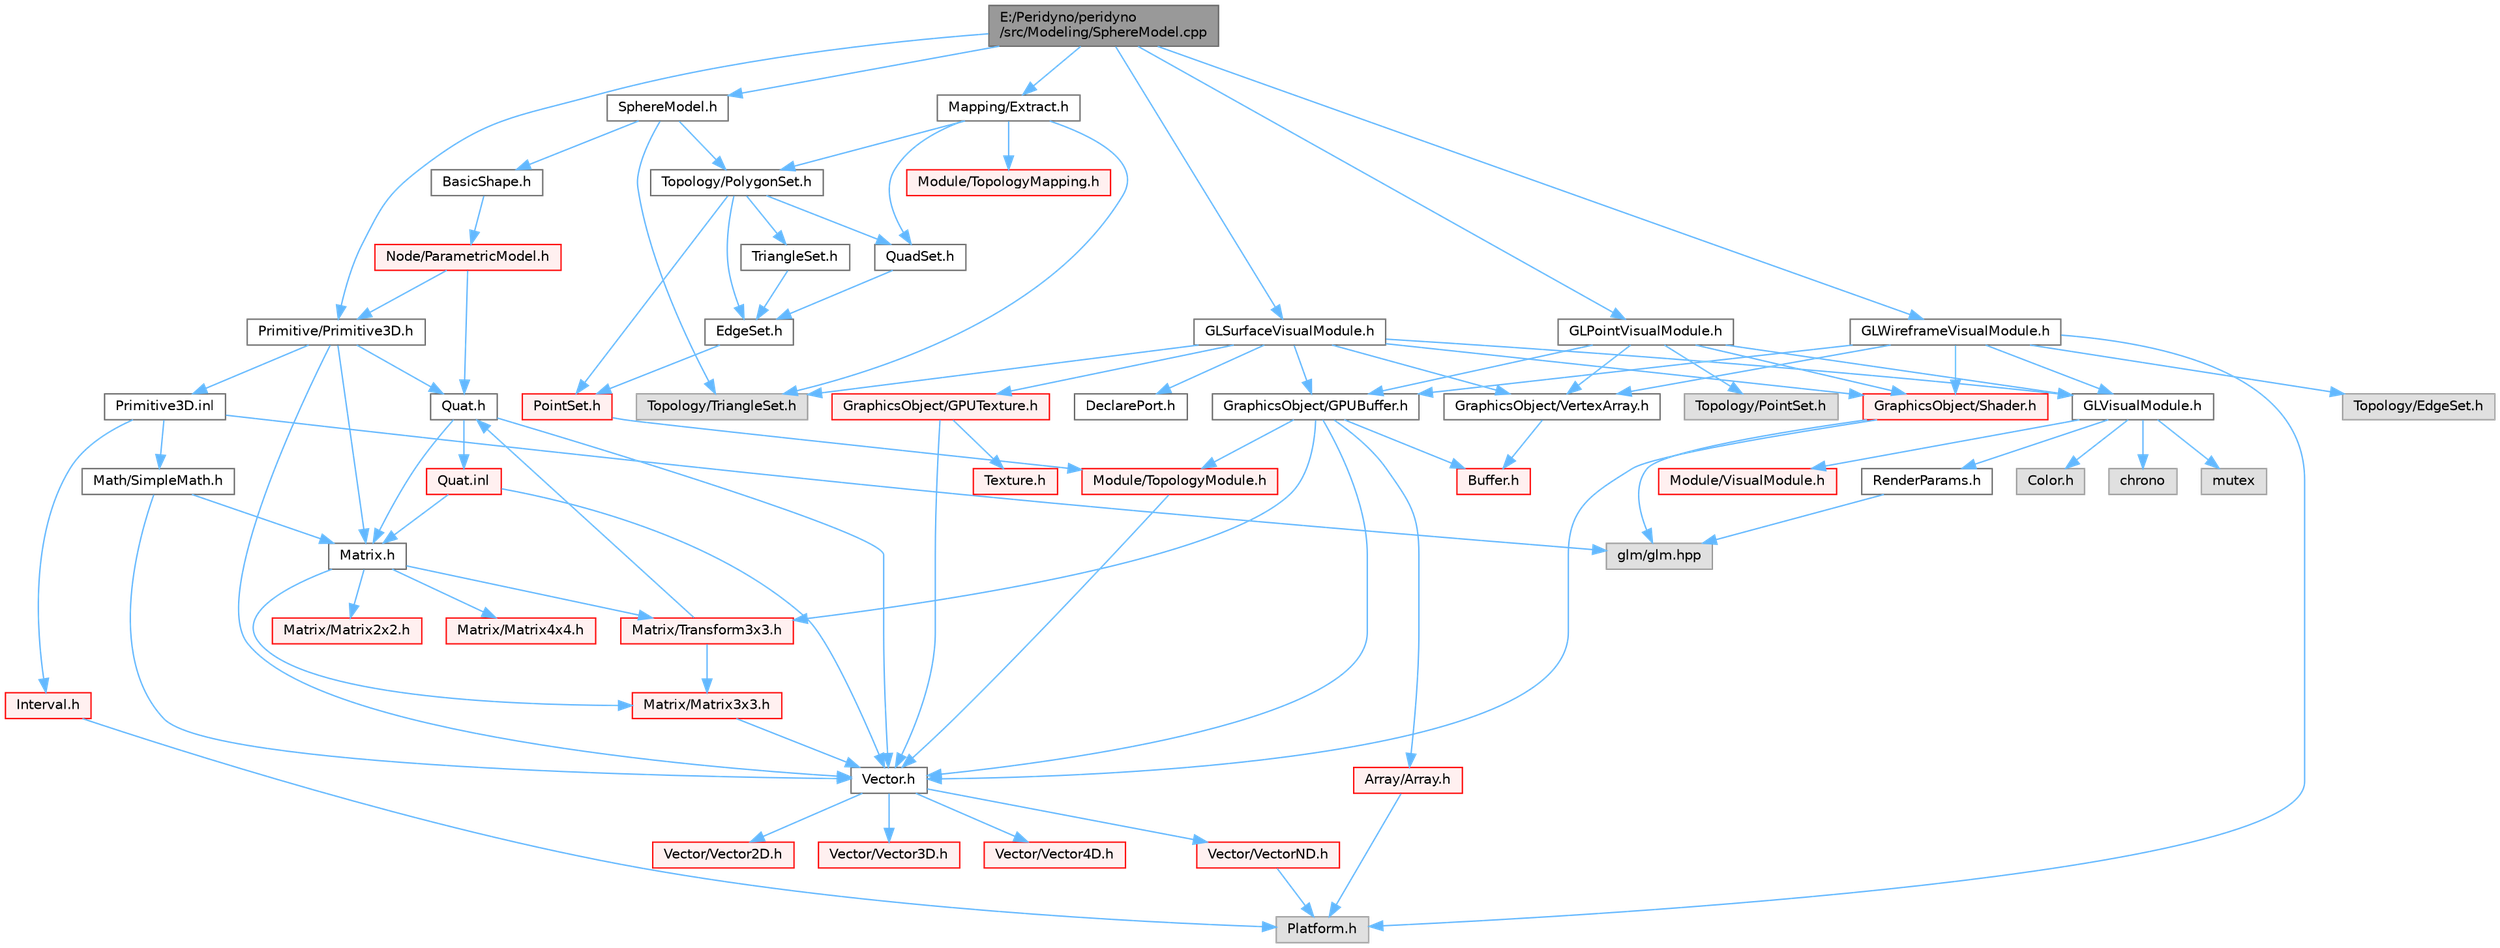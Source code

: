digraph "E:/Peridyno/peridyno/src/Modeling/SphereModel.cpp"
{
 // LATEX_PDF_SIZE
  bgcolor="transparent";
  edge [fontname=Helvetica,fontsize=10,labelfontname=Helvetica,labelfontsize=10];
  node [fontname=Helvetica,fontsize=10,shape=box,height=0.2,width=0.4];
  Node1 [id="Node000001",label="E:/Peridyno/peridyno\l/src/Modeling/SphereModel.cpp",height=0.2,width=0.4,color="gray40", fillcolor="grey60", style="filled", fontcolor="black",tooltip=" "];
  Node1 -> Node2 [id="edge1_Node000001_Node000002",color="steelblue1",style="solid",tooltip=" "];
  Node2 [id="Node000002",label="SphereModel.h",height=0.2,width=0.4,color="grey40", fillcolor="white", style="filled",URL="$_sphere_model_8h.html",tooltip=" "];
  Node2 -> Node3 [id="edge2_Node000002_Node000003",color="steelblue1",style="solid",tooltip=" "];
  Node3 [id="Node000003",label="BasicShape.h",height=0.2,width=0.4,color="grey40", fillcolor="white", style="filled",URL="$_basic_shape_8h.html",tooltip=" "];
  Node3 -> Node4 [id="edge3_Node000003_Node000004",color="steelblue1",style="solid",tooltip=" "];
  Node4 [id="Node000004",label="Node/ParametricModel.h",height=0.2,width=0.4,color="red", fillcolor="#FFF0F0", style="filled",URL="$_parametric_model_8h.html",tooltip=" "];
  Node4 -> Node64 [id="edge4_Node000004_Node000064",color="steelblue1",style="solid",tooltip=" "];
  Node64 [id="Node000064",label="Quat.h",height=0.2,width=0.4,color="grey40", fillcolor="white", style="filled",URL="$_quat_8h.html",tooltip="Implementation of quaternion."];
  Node64 -> Node33 [id="edge5_Node000064_Node000033",color="steelblue1",style="solid",tooltip=" "];
  Node33 [id="Node000033",label="Vector.h",height=0.2,width=0.4,color="grey40", fillcolor="white", style="filled",URL="$_vector_8h.html",tooltip=" "];
  Node33 -> Node34 [id="edge6_Node000033_Node000034",color="steelblue1",style="solid",tooltip=" "];
  Node34 [id="Node000034",label="Vector/Vector2D.h",height=0.2,width=0.4,color="red", fillcolor="#FFF0F0", style="filled",URL="$_vector2_d_8h.html",tooltip=" "];
  Node33 -> Node40 [id="edge7_Node000033_Node000040",color="steelblue1",style="solid",tooltip=" "];
  Node40 [id="Node000040",label="Vector/Vector3D.h",height=0.2,width=0.4,color="red", fillcolor="#FFF0F0", style="filled",URL="$_vector3_d_8h.html",tooltip=" "];
  Node33 -> Node43 [id="edge8_Node000033_Node000043",color="steelblue1",style="solid",tooltip=" "];
  Node43 [id="Node000043",label="Vector/Vector4D.h",height=0.2,width=0.4,color="red", fillcolor="#FFF0F0", style="filled",URL="$_vector4_d_8h.html",tooltip=" "];
  Node33 -> Node46 [id="edge9_Node000033_Node000046",color="steelblue1",style="solid",tooltip=" "];
  Node46 [id="Node000046",label="Vector/VectorND.h",height=0.2,width=0.4,color="red", fillcolor="#FFF0F0", style="filled",URL="$_vector_n_d_8h.html",tooltip=" "];
  Node46 -> Node9 [id="edge10_Node000046_Node000009",color="steelblue1",style="solid",tooltip=" "];
  Node9 [id="Node000009",label="Platform.h",height=0.2,width=0.4,color="grey60", fillcolor="#E0E0E0", style="filled",tooltip=" "];
  Node64 -> Node51 [id="edge11_Node000064_Node000051",color="steelblue1",style="solid",tooltip=" "];
  Node51 [id="Node000051",label="Matrix.h",height=0.2,width=0.4,color="grey40", fillcolor="white", style="filled",URL="$_matrix_8h.html",tooltip=" "];
  Node51 -> Node52 [id="edge12_Node000051_Node000052",color="steelblue1",style="solid",tooltip=" "];
  Node52 [id="Node000052",label="Matrix/Matrix2x2.h",height=0.2,width=0.4,color="red", fillcolor="#FFF0F0", style="filled",URL="$_matrix2x2_8h.html",tooltip=" "];
  Node51 -> Node57 [id="edge13_Node000051_Node000057",color="steelblue1",style="solid",tooltip=" "];
  Node57 [id="Node000057",label="Matrix/Matrix3x3.h",height=0.2,width=0.4,color="red", fillcolor="#FFF0F0", style="filled",URL="$_matrix3x3_8h.html",tooltip=" "];
  Node57 -> Node33 [id="edge14_Node000057_Node000033",color="steelblue1",style="solid",tooltip=" "];
  Node51 -> Node60 [id="edge15_Node000051_Node000060",color="steelblue1",style="solid",tooltip=" "];
  Node60 [id="Node000060",label="Matrix/Matrix4x4.h",height=0.2,width=0.4,color="red", fillcolor="#FFF0F0", style="filled",URL="$_matrix4x4_8h.html",tooltip=" "];
  Node51 -> Node63 [id="edge16_Node000051_Node000063",color="steelblue1",style="solid",tooltip=" "];
  Node63 [id="Node000063",label="Matrix/Transform3x3.h",height=0.2,width=0.4,color="red", fillcolor="#FFF0F0", style="filled",URL="$_transform3x3_8h.html",tooltip=" "];
  Node63 -> Node64 [id="edge17_Node000063_Node000064",color="steelblue1",style="solid",tooltip=" "];
  Node63 -> Node57 [id="edge18_Node000063_Node000057",color="steelblue1",style="solid",tooltip=" "];
  Node64 -> Node65 [id="edge19_Node000064_Node000065",color="steelblue1",style="solid",tooltip=" "];
  Node65 [id="Node000065",label="Quat.inl",height=0.2,width=0.4,color="red", fillcolor="#FFF0F0", style="filled",URL="$_quat_8inl.html",tooltip=" "];
  Node65 -> Node33 [id="edge20_Node000065_Node000033",color="steelblue1",style="solid",tooltip=" "];
  Node65 -> Node51 [id="edge21_Node000065_Node000051",color="steelblue1",style="solid",tooltip=" "];
  Node4 -> Node99 [id="edge22_Node000004_Node000099",color="steelblue1",style="solid",tooltip=" "];
  Node99 [id="Node000099",label="Primitive/Primitive3D.h",height=0.2,width=0.4,color="grey40", fillcolor="white", style="filled",URL="$_primitive3_d_8h.html",tooltip=" "];
  Node99 -> Node33 [id="edge23_Node000099_Node000033",color="steelblue1",style="solid",tooltip=" "];
  Node99 -> Node51 [id="edge24_Node000099_Node000051",color="steelblue1",style="solid",tooltip=" "];
  Node99 -> Node64 [id="edge25_Node000099_Node000064",color="steelblue1",style="solid",tooltip=" "];
  Node99 -> Node100 [id="edge26_Node000099_Node000100",color="steelblue1",style="solid",tooltip=" "];
  Node100 [id="Node000100",label="Primitive3D.inl",height=0.2,width=0.4,color="grey40", fillcolor="white", style="filled",URL="$_primitive3_d_8inl.html",tooltip=" "];
  Node100 -> Node32 [id="edge27_Node000100_Node000032",color="steelblue1",style="solid",tooltip=" "];
  Node32 [id="Node000032",label="Math/SimpleMath.h",height=0.2,width=0.4,color="grey40", fillcolor="white", style="filled",URL="$_simple_math_8h.html",tooltip=" "];
  Node32 -> Node33 [id="edge28_Node000032_Node000033",color="steelblue1",style="solid",tooltip=" "];
  Node32 -> Node51 [id="edge29_Node000032_Node000051",color="steelblue1",style="solid",tooltip=" "];
  Node100 -> Node101 [id="edge30_Node000100_Node000101",color="steelblue1",style="solid",tooltip=" "];
  Node101 [id="Node000101",label="Interval.h",height=0.2,width=0.4,color="red", fillcolor="#FFF0F0", style="filled",URL="$_interval_8h.html",tooltip=" "];
  Node101 -> Node9 [id="edge31_Node000101_Node000009",color="steelblue1",style="solid",tooltip=" "];
  Node100 -> Node68 [id="edge32_Node000100_Node000068",color="steelblue1",style="solid",tooltip=" "];
  Node68 [id="Node000068",label="glm/glm.hpp",height=0.2,width=0.4,color="grey60", fillcolor="#E0E0E0", style="filled",tooltip=" "];
  Node2 -> Node103 [id="edge33_Node000002_Node000103",color="steelblue1",style="solid",tooltip=" "];
  Node103 [id="Node000103",label="Topology/TriangleSet.h",height=0.2,width=0.4,color="grey60", fillcolor="#E0E0E0", style="filled",tooltip=" "];
  Node2 -> Node104 [id="edge34_Node000002_Node000104",color="steelblue1",style="solid",tooltip=" "];
  Node104 [id="Node000104",label="Topology/PolygonSet.h",height=0.2,width=0.4,color="grey40", fillcolor="white", style="filled",URL="$_polygon_set_8h.html",tooltip=" "];
  Node104 -> Node105 [id="edge35_Node000104_Node000105",color="steelblue1",style="solid",tooltip=" "];
  Node105 [id="Node000105",label="PointSet.h",height=0.2,width=0.4,color="red", fillcolor="#FFF0F0", style="filled",URL="$_cuda_2_topology_2_point_set_8h.html",tooltip=" "];
  Node105 -> Node75 [id="edge36_Node000105_Node000075",color="steelblue1",style="solid",tooltip=" "];
  Node75 [id="Node000075",label="Module/TopologyModule.h",height=0.2,width=0.4,color="red", fillcolor="#FFF0F0", style="filled",URL="$_topology_module_8h.html",tooltip=" "];
  Node75 -> Node33 [id="edge37_Node000075_Node000033",color="steelblue1",style="solid",tooltip=" "];
  Node104 -> Node107 [id="edge38_Node000104_Node000107",color="steelblue1",style="solid",tooltip=" "];
  Node107 [id="Node000107",label="EdgeSet.h",height=0.2,width=0.4,color="grey40", fillcolor="white", style="filled",URL="$_cuda_2_topology_2_edge_set_8h.html",tooltip=" "];
  Node107 -> Node105 [id="edge39_Node000107_Node000105",color="steelblue1",style="solid",tooltip=" "];
  Node104 -> Node108 [id="edge40_Node000104_Node000108",color="steelblue1",style="solid",tooltip=" "];
  Node108 [id="Node000108",label="TriangleSet.h",height=0.2,width=0.4,color="grey40", fillcolor="white", style="filled",URL="$_cuda_2_topology_2_triangle_set_8h.html",tooltip=" "];
  Node108 -> Node107 [id="edge41_Node000108_Node000107",color="steelblue1",style="solid",tooltip=" "];
  Node104 -> Node109 [id="edge42_Node000104_Node000109",color="steelblue1",style="solid",tooltip=" "];
  Node109 [id="Node000109",label="QuadSet.h",height=0.2,width=0.4,color="grey40", fillcolor="white", style="filled",URL="$_quad_set_8h.html",tooltip=" "];
  Node109 -> Node107 [id="edge43_Node000109_Node000107",color="steelblue1",style="solid",tooltip=" "];
  Node1 -> Node99 [id="edge44_Node000001_Node000099",color="steelblue1",style="solid",tooltip=" "];
  Node1 -> Node110 [id="edge45_Node000001_Node000110",color="steelblue1",style="solid",tooltip=" "];
  Node110 [id="Node000110",label="GLSurfaceVisualModule.h",height=0.2,width=0.4,color="grey40", fillcolor="white", style="filled",URL="$_g_l_surface_visual_module_8h.html",tooltip=" "];
  Node110 -> Node73 [id="edge46_Node000110_Node000073",color="steelblue1",style="solid",tooltip=" "];
  Node73 [id="Node000073",label="DeclarePort.h",height=0.2,width=0.4,color="grey40", fillcolor="white", style="filled",URL="$_declare_port_8h.html",tooltip=" "];
  Node110 -> Node103 [id="edge47_Node000110_Node000103",color="steelblue1",style="solid",tooltip=" "];
  Node110 -> Node111 [id="edge48_Node000110_Node000111",color="steelblue1",style="solid",tooltip=" "];
  Node111 [id="Node000111",label="GLVisualModule.h",height=0.2,width=0.4,color="grey40", fillcolor="white", style="filled",URL="$_g_l_visual_module_8h.html",tooltip=" "];
  Node111 -> Node112 [id="edge49_Node000111_Node000112",color="steelblue1",style="solid",tooltip=" "];
  Node112 [id="Node000112",label="chrono",height=0.2,width=0.4,color="grey60", fillcolor="#E0E0E0", style="filled",tooltip=" "];
  Node111 -> Node78 [id="edge50_Node000111_Node000078",color="steelblue1",style="solid",tooltip=" "];
  Node78 [id="Node000078",label="mutex",height=0.2,width=0.4,color="grey60", fillcolor="#E0E0E0", style="filled",tooltip=" "];
  Node111 -> Node113 [id="edge51_Node000111_Node000113",color="steelblue1",style="solid",tooltip=" "];
  Node113 [id="Node000113",label="Module/VisualModule.h",height=0.2,width=0.4,color="red", fillcolor="#FFF0F0", style="filled",URL="$_visual_module_8h.html",tooltip=" "];
  Node111 -> Node114 [id="edge52_Node000111_Node000114",color="steelblue1",style="solid",tooltip=" "];
  Node114 [id="Node000114",label="Color.h",height=0.2,width=0.4,color="grey60", fillcolor="#E0E0E0", style="filled",tooltip=" "];
  Node111 -> Node115 [id="edge53_Node000111_Node000115",color="steelblue1",style="solid",tooltip=" "];
  Node115 [id="Node000115",label="RenderParams.h",height=0.2,width=0.4,color="grey40", fillcolor="white", style="filled",URL="$_render_params_8h.html",tooltip=" "];
  Node115 -> Node68 [id="edge54_Node000115_Node000068",color="steelblue1",style="solid",tooltip=" "];
  Node110 -> Node116 [id="edge55_Node000110_Node000116",color="steelblue1",style="solid",tooltip=" "];
  Node116 [id="Node000116",label="GraphicsObject/GPUBuffer.h",height=0.2,width=0.4,color="grey40", fillcolor="white", style="filled",URL="$_g_p_u_buffer_8h.html",tooltip=" "];
  Node116 -> Node117 [id="edge56_Node000116_Node000117",color="steelblue1",style="solid",tooltip=" "];
  Node117 [id="Node000117",label="Buffer.h",height=0.2,width=0.4,color="red", fillcolor="#FFF0F0", style="filled",URL="$_buffer_8h.html",tooltip=" "];
  Node116 -> Node21 [id="edge57_Node000116_Node000021",color="steelblue1",style="solid",tooltip=" "];
  Node21 [id="Node000021",label="Array/Array.h",height=0.2,width=0.4,color="red", fillcolor="#FFF0F0", style="filled",URL="$_array_8h.html",tooltip=" "];
  Node21 -> Node9 [id="edge58_Node000021_Node000009",color="steelblue1",style="solid",tooltip=" "];
  Node116 -> Node33 [id="edge59_Node000116_Node000033",color="steelblue1",style="solid",tooltip=" "];
  Node116 -> Node63 [id="edge60_Node000116_Node000063",color="steelblue1",style="solid",tooltip=" "];
  Node116 -> Node75 [id="edge61_Node000116_Node000075",color="steelblue1",style="solid",tooltip=" "];
  Node110 -> Node119 [id="edge62_Node000110_Node000119",color="steelblue1",style="solid",tooltip=" "];
  Node119 [id="Node000119",label="GraphicsObject/GPUTexture.h",height=0.2,width=0.4,color="red", fillcolor="#FFF0F0", style="filled",URL="$_g_p_u_texture_8h.html",tooltip=" "];
  Node119 -> Node120 [id="edge63_Node000119_Node000120",color="steelblue1",style="solid",tooltip=" "];
  Node120 [id="Node000120",label="Texture.h",height=0.2,width=0.4,color="red", fillcolor="#FFF0F0", style="filled",URL="$_texture_8h.html",tooltip=" "];
  Node119 -> Node33 [id="edge64_Node000119_Node000033",color="steelblue1",style="solid",tooltip=" "];
  Node110 -> Node121 [id="edge65_Node000110_Node000121",color="steelblue1",style="solid",tooltip=" "];
  Node121 [id="Node000121",label="GraphicsObject/VertexArray.h",height=0.2,width=0.4,color="grey40", fillcolor="white", style="filled",URL="$_vertex_array_8h.html",tooltip=" "];
  Node121 -> Node117 [id="edge66_Node000121_Node000117",color="steelblue1",style="solid",tooltip=" "];
  Node110 -> Node122 [id="edge67_Node000110_Node000122",color="steelblue1",style="solid",tooltip=" "];
  Node122 [id="Node000122",label="GraphicsObject/Shader.h",height=0.2,width=0.4,color="red", fillcolor="#FFF0F0", style="filled",URL="$_shader_8h.html",tooltip=" "];
  Node122 -> Node33 [id="edge68_Node000122_Node000033",color="steelblue1",style="solid",tooltip=" "];
  Node122 -> Node68 [id="edge69_Node000122_Node000068",color="steelblue1",style="solid",tooltip=" "];
  Node1 -> Node123 [id="edge70_Node000001_Node000123",color="steelblue1",style="solid",tooltip=" "];
  Node123 [id="Node000123",label="GLWireframeVisualModule.h",height=0.2,width=0.4,color="grey40", fillcolor="white", style="filled",URL="$_g_l_wireframe_visual_module_8h.html",tooltip=" "];
  Node123 -> Node9 [id="edge71_Node000123_Node000009",color="steelblue1",style="solid",tooltip=" "];
  Node123 -> Node124 [id="edge72_Node000123_Node000124",color="steelblue1",style="solid",tooltip=" "];
  Node124 [id="Node000124",label="Topology/EdgeSet.h",height=0.2,width=0.4,color="grey60", fillcolor="#E0E0E0", style="filled",tooltip=" "];
  Node123 -> Node111 [id="edge73_Node000123_Node000111",color="steelblue1",style="solid",tooltip=" "];
  Node123 -> Node116 [id="edge74_Node000123_Node000116",color="steelblue1",style="solid",tooltip=" "];
  Node123 -> Node121 [id="edge75_Node000123_Node000121",color="steelblue1",style="solid",tooltip=" "];
  Node123 -> Node122 [id="edge76_Node000123_Node000122",color="steelblue1",style="solid",tooltip=" "];
  Node1 -> Node125 [id="edge77_Node000001_Node000125",color="steelblue1",style="solid",tooltip=" "];
  Node125 [id="Node000125",label="GLPointVisualModule.h",height=0.2,width=0.4,color="grey40", fillcolor="white", style="filled",URL="$_g_l_point_visual_module_8h.html",tooltip=" "];
  Node125 -> Node126 [id="edge78_Node000125_Node000126",color="steelblue1",style="solid",tooltip=" "];
  Node126 [id="Node000126",label="Topology/PointSet.h",height=0.2,width=0.4,color="grey60", fillcolor="#E0E0E0", style="filled",tooltip=" "];
  Node125 -> Node111 [id="edge79_Node000125_Node000111",color="steelblue1",style="solid",tooltip=" "];
  Node125 -> Node116 [id="edge80_Node000125_Node000116",color="steelblue1",style="solid",tooltip=" "];
  Node125 -> Node121 [id="edge81_Node000125_Node000121",color="steelblue1",style="solid",tooltip=" "];
  Node125 -> Node122 [id="edge82_Node000125_Node000122",color="steelblue1",style="solid",tooltip=" "];
  Node1 -> Node127 [id="edge83_Node000001_Node000127",color="steelblue1",style="solid",tooltip=" "];
  Node127 [id="Node000127",label="Mapping/Extract.h",height=0.2,width=0.4,color="grey40", fillcolor="white", style="filled",URL="$_extract_8h.html",tooltip=" "];
  Node127 -> Node95 [id="edge84_Node000127_Node000095",color="steelblue1",style="solid",tooltip=" "];
  Node95 [id="Node000095",label="Module/TopologyMapping.h",height=0.2,width=0.4,color="red", fillcolor="#FFF0F0", style="filled",URL="$_topology_mapping_8h.html",tooltip=" "];
  Node127 -> Node103 [id="edge85_Node000127_Node000103",color="steelblue1",style="solid",tooltip=" "];
  Node127 -> Node109 [id="edge86_Node000127_Node000109",color="steelblue1",style="solid",tooltip=" "];
  Node127 -> Node104 [id="edge87_Node000127_Node000104",color="steelblue1",style="solid",tooltip=" "];
}

